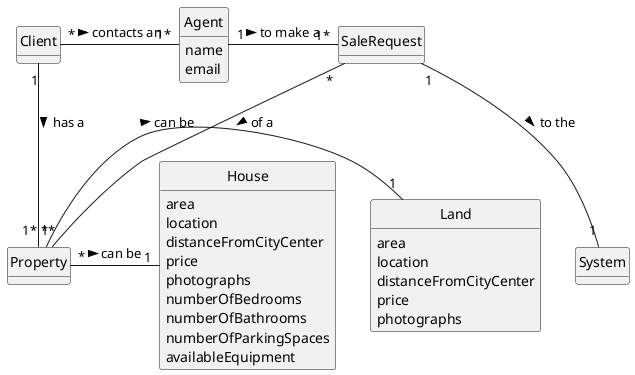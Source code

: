 @startuml
skinparam monochrome true
skinparam packageStyle rectangle
skinparam shadowing false

'left to right direction

skinparam classAttributeIconSize 0

hide circle
hide methods

'title Domain Model

class Client {
}

class Agent {
    name
    email
}

class SaleRequest {
}

class System {

}

class Property {

}

class Land {
    area
    location
    distanceFromCityCenter
    price
    photographs
}

class House {
    area
    location
    distanceFromCityCenter
    price
    photographs
    numberOfBedrooms
    numberOfBathrooms
    numberOfParkingSpaces
    availableEquipment
}

Client "*" - "1*" Agent : contacts an >
Client "1" -- "1*" Property : has a >
Agent "1" - "1*" SaleRequest: to make a >
SaleRequest "1" -- "1" System: to the >
SaleRequest "*" -- "1*" Property: of a >
Property "*" - "1" Land: can be >
Property "*" - "1" House: can be >

@enduml